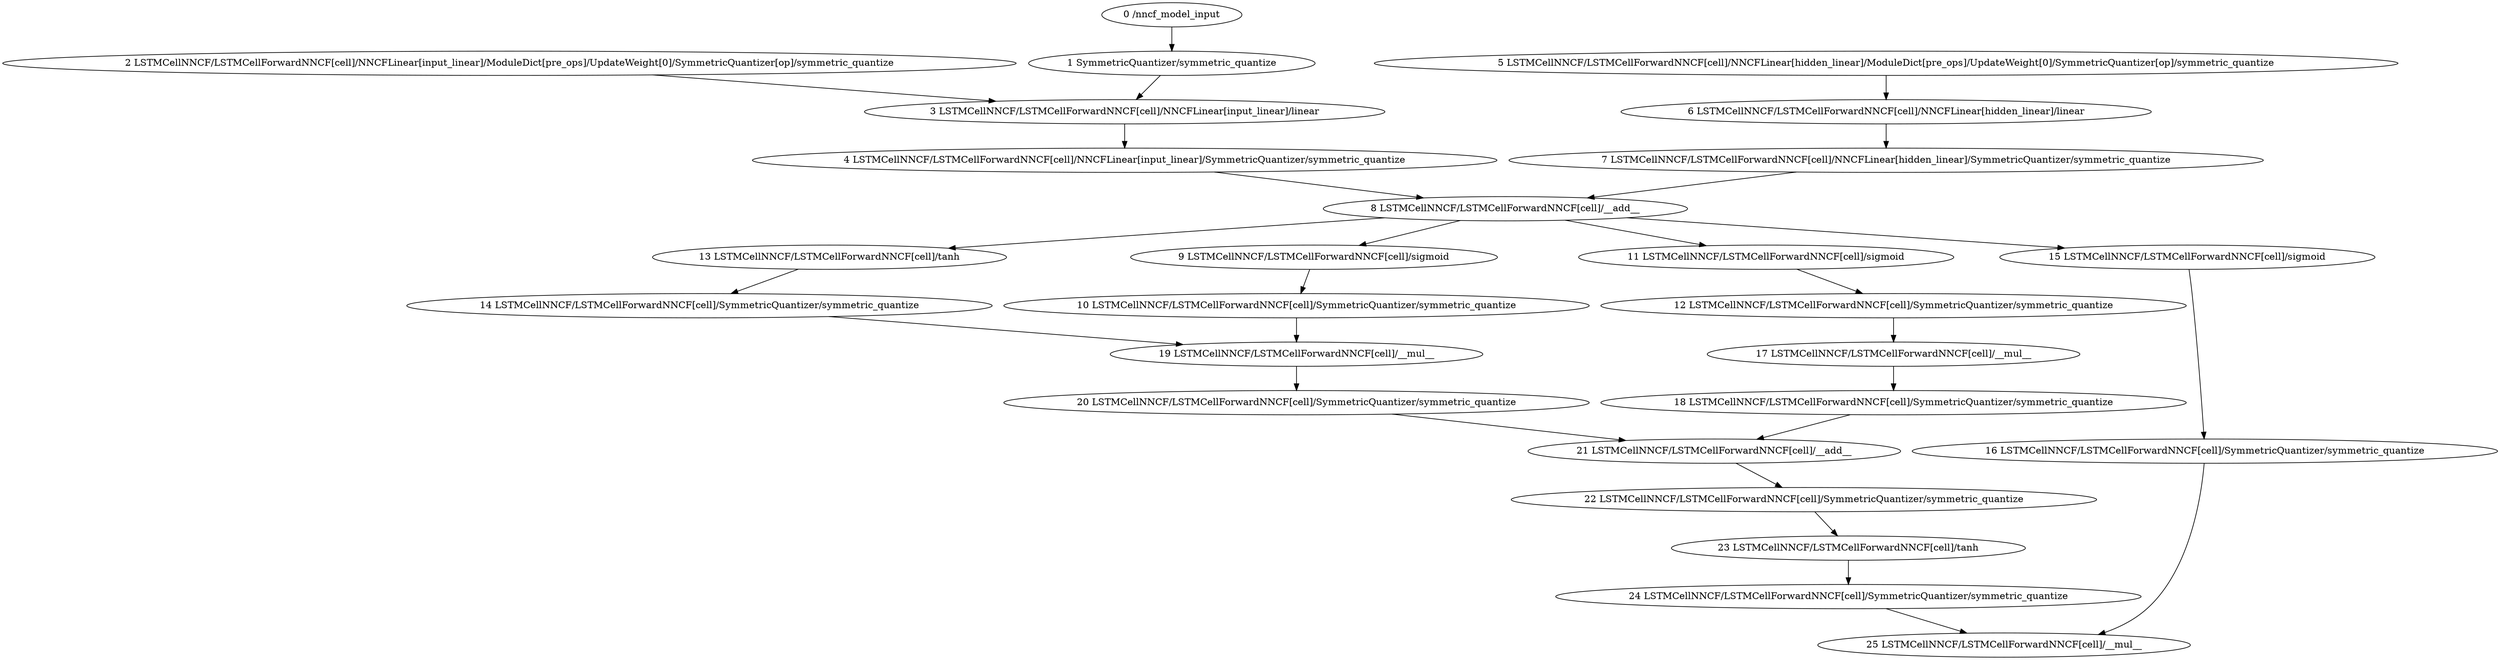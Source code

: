 strict digraph  {
"0 /nncf_model_input" [id=0, scope="", type=nncf_model_input];
"1 SymmetricQuantizer/symmetric_quantize" [id=1, scope=SymmetricQuantizer, type=symmetric_quantize];
"2 LSTMCellNNCF/LSTMCellForwardNNCF[cell]/NNCFLinear[input_linear]/ModuleDict[pre_ops]/UpdateWeight[0]/SymmetricQuantizer[op]/symmetric_quantize" [id=2, scope="LSTMCellNNCF/LSTMCellForwardNNCF[cell]/NNCFLinear[input_linear]/ModuleDict[pre_ops]/UpdateWeight[0]/SymmetricQuantizer[op]", type=symmetric_quantize];
"3 LSTMCellNNCF/LSTMCellForwardNNCF[cell]/NNCFLinear[input_linear]/linear" [id=3, scope="LSTMCellNNCF/LSTMCellForwardNNCF[cell]/NNCFLinear[input_linear]", type=linear];
"4 LSTMCellNNCF/LSTMCellForwardNNCF[cell]/NNCFLinear[input_linear]/SymmetricQuantizer/symmetric_quantize" [id=4, scope="LSTMCellNNCF/LSTMCellForwardNNCF[cell]/NNCFLinear[input_linear]/SymmetricQuantizer", type=symmetric_quantize];
"5 LSTMCellNNCF/LSTMCellForwardNNCF[cell]/NNCFLinear[hidden_linear]/ModuleDict[pre_ops]/UpdateWeight[0]/SymmetricQuantizer[op]/symmetric_quantize" [id=5, scope="LSTMCellNNCF/LSTMCellForwardNNCF[cell]/NNCFLinear[hidden_linear]/ModuleDict[pre_ops]/UpdateWeight[0]/SymmetricQuantizer[op]", type=symmetric_quantize];
"6 LSTMCellNNCF/LSTMCellForwardNNCF[cell]/NNCFLinear[hidden_linear]/linear" [id=6, scope="LSTMCellNNCF/LSTMCellForwardNNCF[cell]/NNCFLinear[hidden_linear]", type=linear];
"7 LSTMCellNNCF/LSTMCellForwardNNCF[cell]/NNCFLinear[hidden_linear]/SymmetricQuantizer/symmetric_quantize" [id=7, scope="LSTMCellNNCF/LSTMCellForwardNNCF[cell]/NNCFLinear[hidden_linear]/SymmetricQuantizer", type=symmetric_quantize];
"8 LSTMCellNNCF/LSTMCellForwardNNCF[cell]/__add__" [id=8, scope="LSTMCellNNCF/LSTMCellForwardNNCF[cell]", type=__add__];
"9 LSTMCellNNCF/LSTMCellForwardNNCF[cell]/sigmoid" [id=9, scope="LSTMCellNNCF/LSTMCellForwardNNCF[cell]", type=sigmoid];
"10 LSTMCellNNCF/LSTMCellForwardNNCF[cell]/SymmetricQuantizer/symmetric_quantize" [id=10, scope="LSTMCellNNCF/LSTMCellForwardNNCF[cell]/SymmetricQuantizer", type=symmetric_quantize];
"11 LSTMCellNNCF/LSTMCellForwardNNCF[cell]/sigmoid" [id=11, scope="LSTMCellNNCF/LSTMCellForwardNNCF[cell]", type=sigmoid];
"12 LSTMCellNNCF/LSTMCellForwardNNCF[cell]/SymmetricQuantizer/symmetric_quantize" [id=12, scope="LSTMCellNNCF/LSTMCellForwardNNCF[cell]/SymmetricQuantizer", type=symmetric_quantize];
"13 LSTMCellNNCF/LSTMCellForwardNNCF[cell]/tanh" [id=13, scope="LSTMCellNNCF/LSTMCellForwardNNCF[cell]", type=tanh];
"14 LSTMCellNNCF/LSTMCellForwardNNCF[cell]/SymmetricQuantizer/symmetric_quantize" [id=14, scope="LSTMCellNNCF/LSTMCellForwardNNCF[cell]/SymmetricQuantizer", type=symmetric_quantize];
"15 LSTMCellNNCF/LSTMCellForwardNNCF[cell]/sigmoid" [id=15, scope="LSTMCellNNCF/LSTMCellForwardNNCF[cell]", type=sigmoid];
"16 LSTMCellNNCF/LSTMCellForwardNNCF[cell]/SymmetricQuantizer/symmetric_quantize" [id=16, scope="LSTMCellNNCF/LSTMCellForwardNNCF[cell]/SymmetricQuantizer", type=symmetric_quantize];
"17 LSTMCellNNCF/LSTMCellForwardNNCF[cell]/__mul__" [id=17, scope="LSTMCellNNCF/LSTMCellForwardNNCF[cell]", type=__mul__];
"18 LSTMCellNNCF/LSTMCellForwardNNCF[cell]/SymmetricQuantizer/symmetric_quantize" [id=18, scope="LSTMCellNNCF/LSTMCellForwardNNCF[cell]/SymmetricQuantizer", type=symmetric_quantize];
"19 LSTMCellNNCF/LSTMCellForwardNNCF[cell]/__mul__" [id=19, scope="LSTMCellNNCF/LSTMCellForwardNNCF[cell]", type=__mul__];
"20 LSTMCellNNCF/LSTMCellForwardNNCF[cell]/SymmetricQuantizer/symmetric_quantize" [id=20, scope="LSTMCellNNCF/LSTMCellForwardNNCF[cell]/SymmetricQuantizer", type=symmetric_quantize];
"21 LSTMCellNNCF/LSTMCellForwardNNCF[cell]/__add__" [id=21, scope="LSTMCellNNCF/LSTMCellForwardNNCF[cell]", type=__add__];
"22 LSTMCellNNCF/LSTMCellForwardNNCF[cell]/SymmetricQuantizer/symmetric_quantize" [id=22, scope="LSTMCellNNCF/LSTMCellForwardNNCF[cell]/SymmetricQuantizer", type=symmetric_quantize];
"23 LSTMCellNNCF/LSTMCellForwardNNCF[cell]/tanh" [id=23, scope="LSTMCellNNCF/LSTMCellForwardNNCF[cell]", type=tanh];
"24 LSTMCellNNCF/LSTMCellForwardNNCF[cell]/SymmetricQuantizer/symmetric_quantize" [id=24, scope="LSTMCellNNCF/LSTMCellForwardNNCF[cell]/SymmetricQuantizer", type=symmetric_quantize];
"25 LSTMCellNNCF/LSTMCellForwardNNCF[cell]/__mul__" [id=25, scope="LSTMCellNNCF/LSTMCellForwardNNCF[cell]", type=__mul__];
"0 /nncf_model_input" -> "1 SymmetricQuantizer/symmetric_quantize";
"1 SymmetricQuantizer/symmetric_quantize" -> "3 LSTMCellNNCF/LSTMCellForwardNNCF[cell]/NNCFLinear[input_linear]/linear";
"2 LSTMCellNNCF/LSTMCellForwardNNCF[cell]/NNCFLinear[input_linear]/ModuleDict[pre_ops]/UpdateWeight[0]/SymmetricQuantizer[op]/symmetric_quantize" -> "3 LSTMCellNNCF/LSTMCellForwardNNCF[cell]/NNCFLinear[input_linear]/linear";
"3 LSTMCellNNCF/LSTMCellForwardNNCF[cell]/NNCFLinear[input_linear]/linear" -> "4 LSTMCellNNCF/LSTMCellForwardNNCF[cell]/NNCFLinear[input_linear]/SymmetricQuantizer/symmetric_quantize";
"4 LSTMCellNNCF/LSTMCellForwardNNCF[cell]/NNCFLinear[input_linear]/SymmetricQuantizer/symmetric_quantize" -> "8 LSTMCellNNCF/LSTMCellForwardNNCF[cell]/__add__";
"5 LSTMCellNNCF/LSTMCellForwardNNCF[cell]/NNCFLinear[hidden_linear]/ModuleDict[pre_ops]/UpdateWeight[0]/SymmetricQuantizer[op]/symmetric_quantize" -> "6 LSTMCellNNCF/LSTMCellForwardNNCF[cell]/NNCFLinear[hidden_linear]/linear";
"6 LSTMCellNNCF/LSTMCellForwardNNCF[cell]/NNCFLinear[hidden_linear]/linear" -> "7 LSTMCellNNCF/LSTMCellForwardNNCF[cell]/NNCFLinear[hidden_linear]/SymmetricQuantizer/symmetric_quantize";
"7 LSTMCellNNCF/LSTMCellForwardNNCF[cell]/NNCFLinear[hidden_linear]/SymmetricQuantizer/symmetric_quantize" -> "8 LSTMCellNNCF/LSTMCellForwardNNCF[cell]/__add__";
"8 LSTMCellNNCF/LSTMCellForwardNNCF[cell]/__add__" -> "9 LSTMCellNNCF/LSTMCellForwardNNCF[cell]/sigmoid";
"8 LSTMCellNNCF/LSTMCellForwardNNCF[cell]/__add__" -> "11 LSTMCellNNCF/LSTMCellForwardNNCF[cell]/sigmoid";
"8 LSTMCellNNCF/LSTMCellForwardNNCF[cell]/__add__" -> "13 LSTMCellNNCF/LSTMCellForwardNNCF[cell]/tanh";
"8 LSTMCellNNCF/LSTMCellForwardNNCF[cell]/__add__" -> "15 LSTMCellNNCF/LSTMCellForwardNNCF[cell]/sigmoid";
"9 LSTMCellNNCF/LSTMCellForwardNNCF[cell]/sigmoid" -> "10 LSTMCellNNCF/LSTMCellForwardNNCF[cell]/SymmetricQuantizer/symmetric_quantize";
"10 LSTMCellNNCF/LSTMCellForwardNNCF[cell]/SymmetricQuantizer/symmetric_quantize" -> "19 LSTMCellNNCF/LSTMCellForwardNNCF[cell]/__mul__";
"11 LSTMCellNNCF/LSTMCellForwardNNCF[cell]/sigmoid" -> "12 LSTMCellNNCF/LSTMCellForwardNNCF[cell]/SymmetricQuantizer/symmetric_quantize";
"12 LSTMCellNNCF/LSTMCellForwardNNCF[cell]/SymmetricQuantizer/symmetric_quantize" -> "17 LSTMCellNNCF/LSTMCellForwardNNCF[cell]/__mul__";
"13 LSTMCellNNCF/LSTMCellForwardNNCF[cell]/tanh" -> "14 LSTMCellNNCF/LSTMCellForwardNNCF[cell]/SymmetricQuantizer/symmetric_quantize";
"14 LSTMCellNNCF/LSTMCellForwardNNCF[cell]/SymmetricQuantizer/symmetric_quantize" -> "19 LSTMCellNNCF/LSTMCellForwardNNCF[cell]/__mul__";
"15 LSTMCellNNCF/LSTMCellForwardNNCF[cell]/sigmoid" -> "16 LSTMCellNNCF/LSTMCellForwardNNCF[cell]/SymmetricQuantizer/symmetric_quantize";
"16 LSTMCellNNCF/LSTMCellForwardNNCF[cell]/SymmetricQuantizer/symmetric_quantize" -> "25 LSTMCellNNCF/LSTMCellForwardNNCF[cell]/__mul__";
"17 LSTMCellNNCF/LSTMCellForwardNNCF[cell]/__mul__" -> "18 LSTMCellNNCF/LSTMCellForwardNNCF[cell]/SymmetricQuantizer/symmetric_quantize";
"18 LSTMCellNNCF/LSTMCellForwardNNCF[cell]/SymmetricQuantizer/symmetric_quantize" -> "21 LSTMCellNNCF/LSTMCellForwardNNCF[cell]/__add__";
"19 LSTMCellNNCF/LSTMCellForwardNNCF[cell]/__mul__" -> "20 LSTMCellNNCF/LSTMCellForwardNNCF[cell]/SymmetricQuantizer/symmetric_quantize";
"20 LSTMCellNNCF/LSTMCellForwardNNCF[cell]/SymmetricQuantizer/symmetric_quantize" -> "21 LSTMCellNNCF/LSTMCellForwardNNCF[cell]/__add__";
"21 LSTMCellNNCF/LSTMCellForwardNNCF[cell]/__add__" -> "22 LSTMCellNNCF/LSTMCellForwardNNCF[cell]/SymmetricQuantizer/symmetric_quantize";
"22 LSTMCellNNCF/LSTMCellForwardNNCF[cell]/SymmetricQuantizer/symmetric_quantize" -> "23 LSTMCellNNCF/LSTMCellForwardNNCF[cell]/tanh";
"23 LSTMCellNNCF/LSTMCellForwardNNCF[cell]/tanh" -> "24 LSTMCellNNCF/LSTMCellForwardNNCF[cell]/SymmetricQuantizer/symmetric_quantize";
"24 LSTMCellNNCF/LSTMCellForwardNNCF[cell]/SymmetricQuantizer/symmetric_quantize" -> "25 LSTMCellNNCF/LSTMCellForwardNNCF[cell]/__mul__";
}
